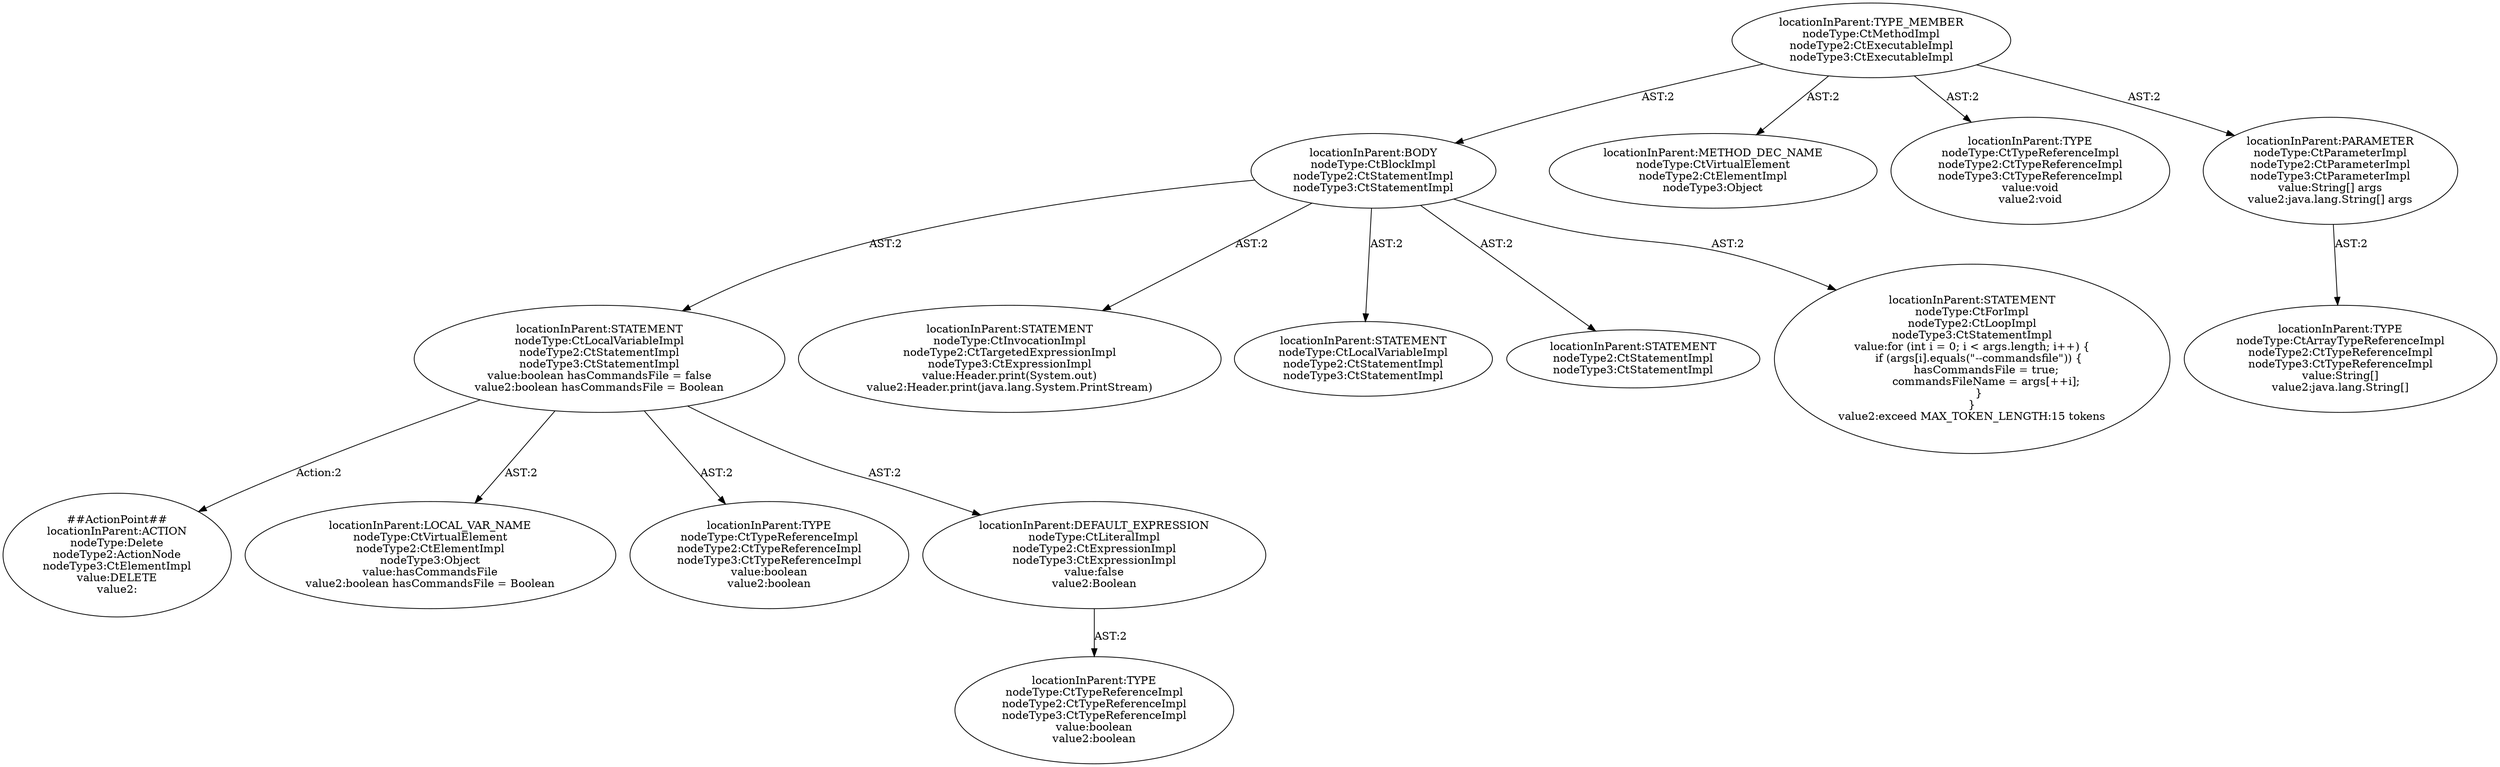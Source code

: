 digraph "Pattern" {
0 [label="##ActionPoint##
locationInParent:ACTION
nodeType:Delete
nodeType2:ActionNode
nodeType3:CtElementImpl
value:DELETE
value2:" shape=ellipse]
1 [label="locationInParent:STATEMENT
nodeType:CtLocalVariableImpl
nodeType2:CtStatementImpl
nodeType3:CtStatementImpl
value:boolean hasCommandsFile = false
value2:boolean hasCommandsFile = Boolean" shape=ellipse]
2 [label="locationInParent:BODY
nodeType:CtBlockImpl
nodeType2:CtStatementImpl
nodeType3:CtStatementImpl" shape=ellipse]
3 [label="locationInParent:TYPE_MEMBER
nodeType:CtMethodImpl
nodeType2:CtExecutableImpl
nodeType3:CtExecutableImpl" shape=ellipse]
4 [label="locationInParent:METHOD_DEC_NAME
nodeType:CtVirtualElement
nodeType2:CtElementImpl
nodeType3:Object" shape=ellipse]
5 [label="locationInParent:TYPE
nodeType:CtTypeReferenceImpl
nodeType2:CtTypeReferenceImpl
nodeType3:CtTypeReferenceImpl
value:void
value2:void" shape=ellipse]
6 [label="locationInParent:PARAMETER
nodeType:CtParameterImpl
nodeType2:CtParameterImpl
nodeType3:CtParameterImpl
value:String[] args
value2:java.lang.String[] args" shape=ellipse]
7 [label="locationInParent:TYPE
nodeType:CtArrayTypeReferenceImpl
nodeType2:CtTypeReferenceImpl
nodeType3:CtTypeReferenceImpl
value:String[]
value2:java.lang.String[]" shape=ellipse]
8 [label="locationInParent:STATEMENT
nodeType:CtInvocationImpl
nodeType2:CtTargetedExpressionImpl
nodeType3:CtExpressionImpl
value:Header.print(System.out)
value2:Header.print(java.lang.System.PrintStream)" shape=ellipse]
9 [label="locationInParent:STATEMENT
nodeType:CtLocalVariableImpl
nodeType2:CtStatementImpl
nodeType3:CtStatementImpl" shape=ellipse]
10 [label="locationInParent:STATEMENT
nodeType2:CtStatementImpl
nodeType3:CtStatementImpl" shape=ellipse]
11 [label="locationInParent:STATEMENT
nodeType:CtForImpl
nodeType2:CtLoopImpl
nodeType3:CtStatementImpl
value:for (int i = 0; i < args.length; i++) \{
    if (args[i].equals(\"--commandsfile\")) \{
        hasCommandsFile = true;
        commandsFileName = args[++i];
    \}
\}
value2:exceed MAX_TOKEN_LENGTH:15 tokens" shape=ellipse]
12 [label="locationInParent:LOCAL_VAR_NAME
nodeType:CtVirtualElement
nodeType2:CtElementImpl
nodeType3:Object
value:hasCommandsFile
value2:boolean hasCommandsFile = Boolean" shape=ellipse]
13 [label="locationInParent:TYPE
nodeType:CtTypeReferenceImpl
nodeType2:CtTypeReferenceImpl
nodeType3:CtTypeReferenceImpl
value:boolean
value2:boolean" shape=ellipse]
14 [label="locationInParent:DEFAULT_EXPRESSION
nodeType:CtLiteralImpl
nodeType2:CtExpressionImpl
nodeType3:CtExpressionImpl
value:false
value2:Boolean" shape=ellipse]
15 [label="locationInParent:TYPE
nodeType:CtTypeReferenceImpl
nodeType2:CtTypeReferenceImpl
nodeType3:CtTypeReferenceImpl
value:boolean
value2:boolean" shape=ellipse]
1 -> 0 [label="Action:2"];
1 -> 12 [label="AST:2"];
1 -> 13 [label="AST:2"];
1 -> 14 [label="AST:2"];
2 -> 1 [label="AST:2"];
2 -> 8 [label="AST:2"];
2 -> 9 [label="AST:2"];
2 -> 10 [label="AST:2"];
2 -> 11 [label="AST:2"];
3 -> 2 [label="AST:2"];
3 -> 4 [label="AST:2"];
3 -> 5 [label="AST:2"];
3 -> 6 [label="AST:2"];
6 -> 7 [label="AST:2"];
14 -> 15 [label="AST:2"];
}